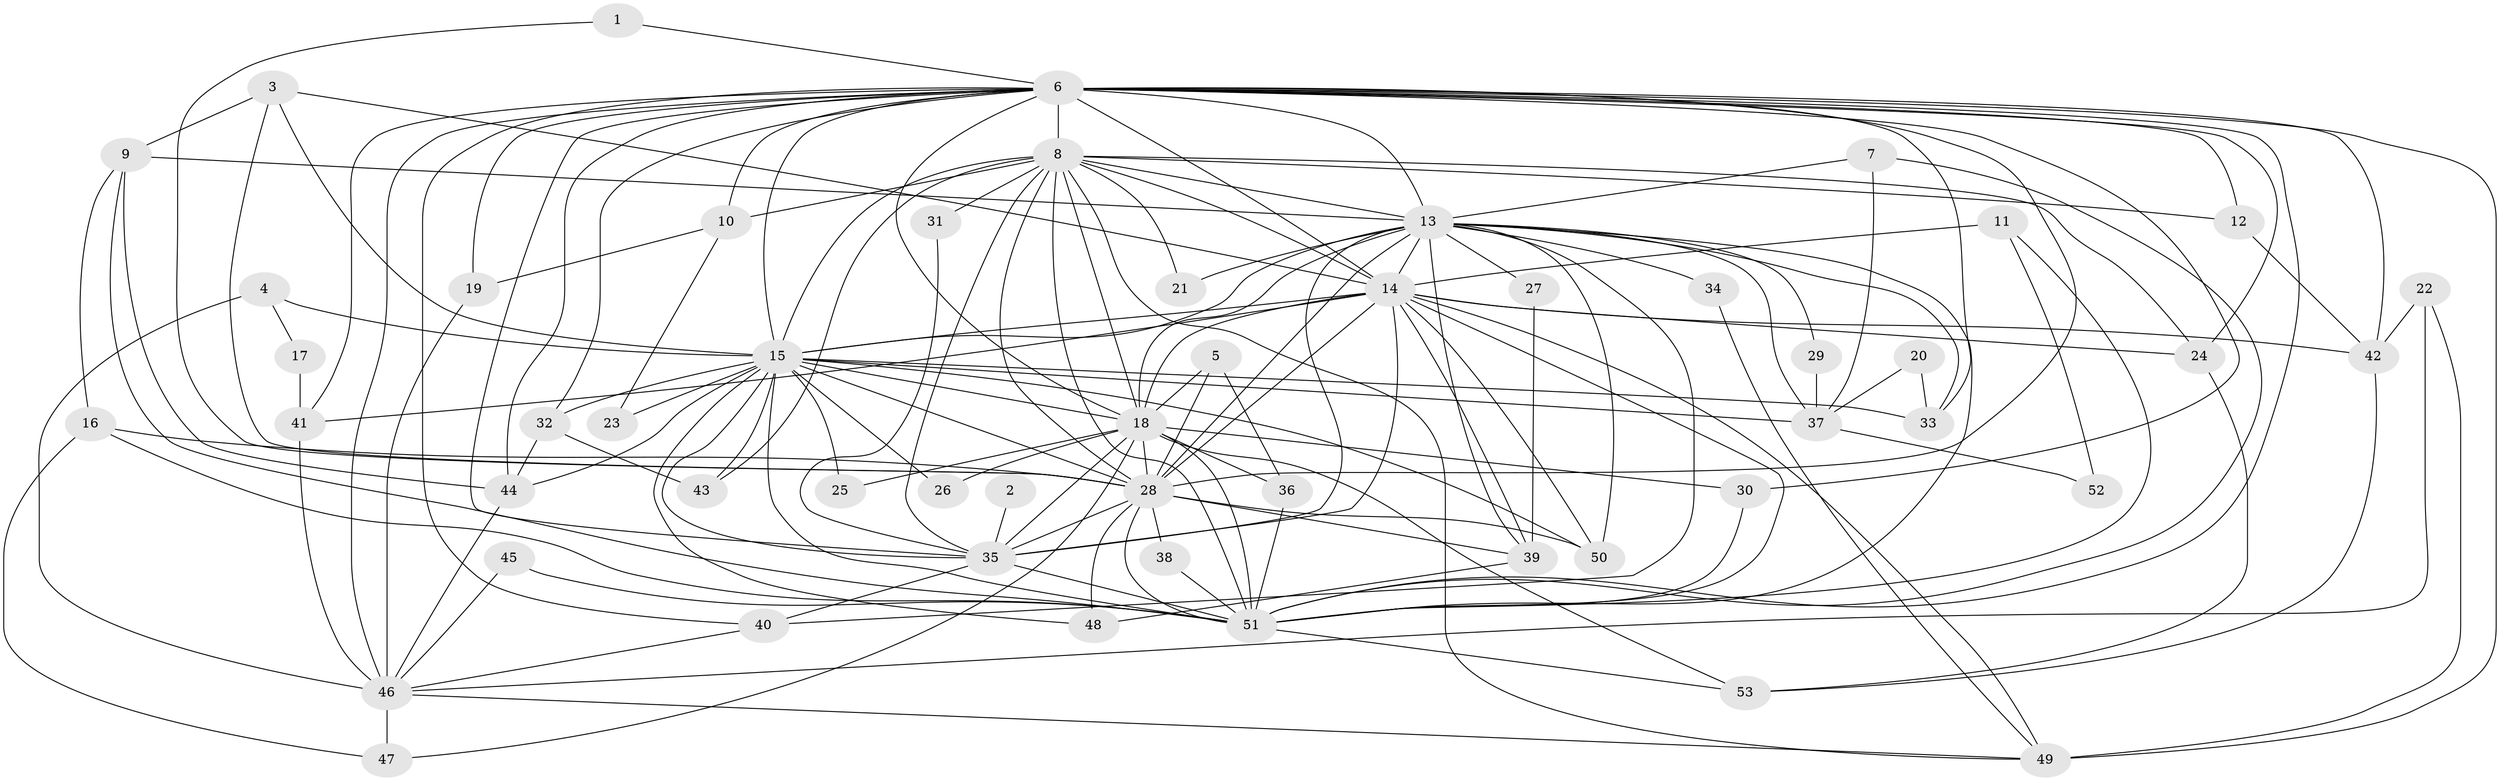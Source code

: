 // original degree distribution, {27: 0.009433962264150943, 20: 0.009433962264150943, 19: 0.009433962264150943, 22: 0.009433962264150943, 24: 0.009433962264150943, 15: 0.018867924528301886, 26: 0.009433962264150943, 18: 0.009433962264150943, 21: 0.009433962264150943, 6: 0.018867924528301886, 3: 0.1792452830188679, 2: 0.5566037735849056, 4: 0.09433962264150944, 12: 0.009433962264150943, 5: 0.03773584905660377, 8: 0.009433962264150943}
// Generated by graph-tools (version 1.1) at 2025/01/03/09/25 03:01:23]
// undirected, 53 vertices, 149 edges
graph export_dot {
graph [start="1"]
  node [color=gray90,style=filled];
  1;
  2;
  3;
  4;
  5;
  6;
  7;
  8;
  9;
  10;
  11;
  12;
  13;
  14;
  15;
  16;
  17;
  18;
  19;
  20;
  21;
  22;
  23;
  24;
  25;
  26;
  27;
  28;
  29;
  30;
  31;
  32;
  33;
  34;
  35;
  36;
  37;
  38;
  39;
  40;
  41;
  42;
  43;
  44;
  45;
  46;
  47;
  48;
  49;
  50;
  51;
  52;
  53;
  1 -- 6 [weight=1.0];
  1 -- 28 [weight=1.0];
  2 -- 35 [weight=1.0];
  3 -- 9 [weight=1.0];
  3 -- 14 [weight=1.0];
  3 -- 15 [weight=1.0];
  3 -- 28 [weight=1.0];
  4 -- 15 [weight=2.0];
  4 -- 17 [weight=1.0];
  4 -- 46 [weight=1.0];
  5 -- 18 [weight=1.0];
  5 -- 28 [weight=1.0];
  5 -- 36 [weight=1.0];
  6 -- 8 [weight=2.0];
  6 -- 10 [weight=1.0];
  6 -- 12 [weight=1.0];
  6 -- 13 [weight=2.0];
  6 -- 14 [weight=3.0];
  6 -- 15 [weight=4.0];
  6 -- 18 [weight=2.0];
  6 -- 19 [weight=1.0];
  6 -- 24 [weight=2.0];
  6 -- 28 [weight=2.0];
  6 -- 30 [weight=1.0];
  6 -- 32 [weight=1.0];
  6 -- 33 [weight=1.0];
  6 -- 35 [weight=2.0];
  6 -- 40 [weight=1.0];
  6 -- 41 [weight=1.0];
  6 -- 42 [weight=1.0];
  6 -- 44 [weight=1.0];
  6 -- 46 [weight=3.0];
  6 -- 49 [weight=1.0];
  6 -- 51 [weight=3.0];
  7 -- 13 [weight=1.0];
  7 -- 37 [weight=1.0];
  7 -- 51 [weight=1.0];
  8 -- 10 [weight=2.0];
  8 -- 12 [weight=1.0];
  8 -- 13 [weight=1.0];
  8 -- 14 [weight=2.0];
  8 -- 15 [weight=1.0];
  8 -- 18 [weight=1.0];
  8 -- 21 [weight=1.0];
  8 -- 24 [weight=1.0];
  8 -- 28 [weight=1.0];
  8 -- 31 [weight=2.0];
  8 -- 35 [weight=1.0];
  8 -- 43 [weight=1.0];
  8 -- 49 [weight=2.0];
  8 -- 51 [weight=1.0];
  9 -- 13 [weight=1.0];
  9 -- 16 [weight=1.0];
  9 -- 44 [weight=1.0];
  9 -- 51 [weight=1.0];
  10 -- 19 [weight=1.0];
  10 -- 23 [weight=1.0];
  11 -- 14 [weight=1.0];
  11 -- 51 [weight=1.0];
  11 -- 52 [weight=1.0];
  12 -- 42 [weight=1.0];
  13 -- 14 [weight=2.0];
  13 -- 15 [weight=1.0];
  13 -- 18 [weight=1.0];
  13 -- 21 [weight=1.0];
  13 -- 27 [weight=1.0];
  13 -- 28 [weight=1.0];
  13 -- 29 [weight=1.0];
  13 -- 33 [weight=1.0];
  13 -- 34 [weight=2.0];
  13 -- 35 [weight=1.0];
  13 -- 37 [weight=1.0];
  13 -- 39 [weight=1.0];
  13 -- 40 [weight=1.0];
  13 -- 50 [weight=1.0];
  13 -- 51 [weight=1.0];
  14 -- 15 [weight=1.0];
  14 -- 18 [weight=3.0];
  14 -- 24 [weight=1.0];
  14 -- 28 [weight=2.0];
  14 -- 35 [weight=2.0];
  14 -- 39 [weight=1.0];
  14 -- 41 [weight=1.0];
  14 -- 42 [weight=1.0];
  14 -- 49 [weight=1.0];
  14 -- 50 [weight=1.0];
  14 -- 51 [weight=1.0];
  15 -- 18 [weight=1.0];
  15 -- 23 [weight=1.0];
  15 -- 25 [weight=1.0];
  15 -- 26 [weight=1.0];
  15 -- 28 [weight=1.0];
  15 -- 32 [weight=1.0];
  15 -- 33 [weight=1.0];
  15 -- 35 [weight=1.0];
  15 -- 37 [weight=1.0];
  15 -- 43 [weight=1.0];
  15 -- 44 [weight=1.0];
  15 -- 48 [weight=1.0];
  15 -- 50 [weight=1.0];
  15 -- 51 [weight=2.0];
  16 -- 28 [weight=1.0];
  16 -- 47 [weight=1.0];
  16 -- 51 [weight=1.0];
  17 -- 41 [weight=1.0];
  18 -- 25 [weight=1.0];
  18 -- 26 [weight=1.0];
  18 -- 28 [weight=1.0];
  18 -- 30 [weight=1.0];
  18 -- 35 [weight=1.0];
  18 -- 36 [weight=1.0];
  18 -- 47 [weight=1.0];
  18 -- 51 [weight=1.0];
  18 -- 53 [weight=1.0];
  19 -- 46 [weight=1.0];
  20 -- 33 [weight=1.0];
  20 -- 37 [weight=1.0];
  22 -- 42 [weight=1.0];
  22 -- 46 [weight=1.0];
  22 -- 49 [weight=1.0];
  24 -- 53 [weight=1.0];
  27 -- 39 [weight=1.0];
  28 -- 35 [weight=1.0];
  28 -- 38 [weight=1.0];
  28 -- 39 [weight=1.0];
  28 -- 48 [weight=1.0];
  28 -- 50 [weight=2.0];
  28 -- 51 [weight=1.0];
  29 -- 37 [weight=2.0];
  30 -- 51 [weight=1.0];
  31 -- 35 [weight=1.0];
  32 -- 43 [weight=1.0];
  32 -- 44 [weight=1.0];
  34 -- 49 [weight=1.0];
  35 -- 40 [weight=1.0];
  35 -- 51 [weight=2.0];
  36 -- 51 [weight=1.0];
  37 -- 52 [weight=1.0];
  38 -- 51 [weight=1.0];
  39 -- 48 [weight=1.0];
  40 -- 46 [weight=1.0];
  41 -- 46 [weight=1.0];
  42 -- 53 [weight=1.0];
  44 -- 46 [weight=1.0];
  45 -- 46 [weight=1.0];
  45 -- 51 [weight=1.0];
  46 -- 47 [weight=1.0];
  46 -- 49 [weight=1.0];
  51 -- 53 [weight=1.0];
}
